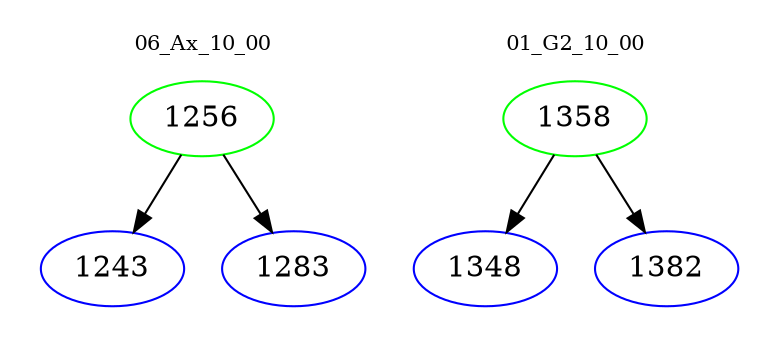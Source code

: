 digraph{
subgraph cluster_0 {
color = white
label = "06_Ax_10_00";
fontsize=10;
T0_1256 [label="1256", color="green"]
T0_1256 -> T0_1243 [color="black"]
T0_1243 [label="1243", color="blue"]
T0_1256 -> T0_1283 [color="black"]
T0_1283 [label="1283", color="blue"]
}
subgraph cluster_1 {
color = white
label = "01_G2_10_00";
fontsize=10;
T1_1358 [label="1358", color="green"]
T1_1358 -> T1_1348 [color="black"]
T1_1348 [label="1348", color="blue"]
T1_1358 -> T1_1382 [color="black"]
T1_1382 [label="1382", color="blue"]
}
}
